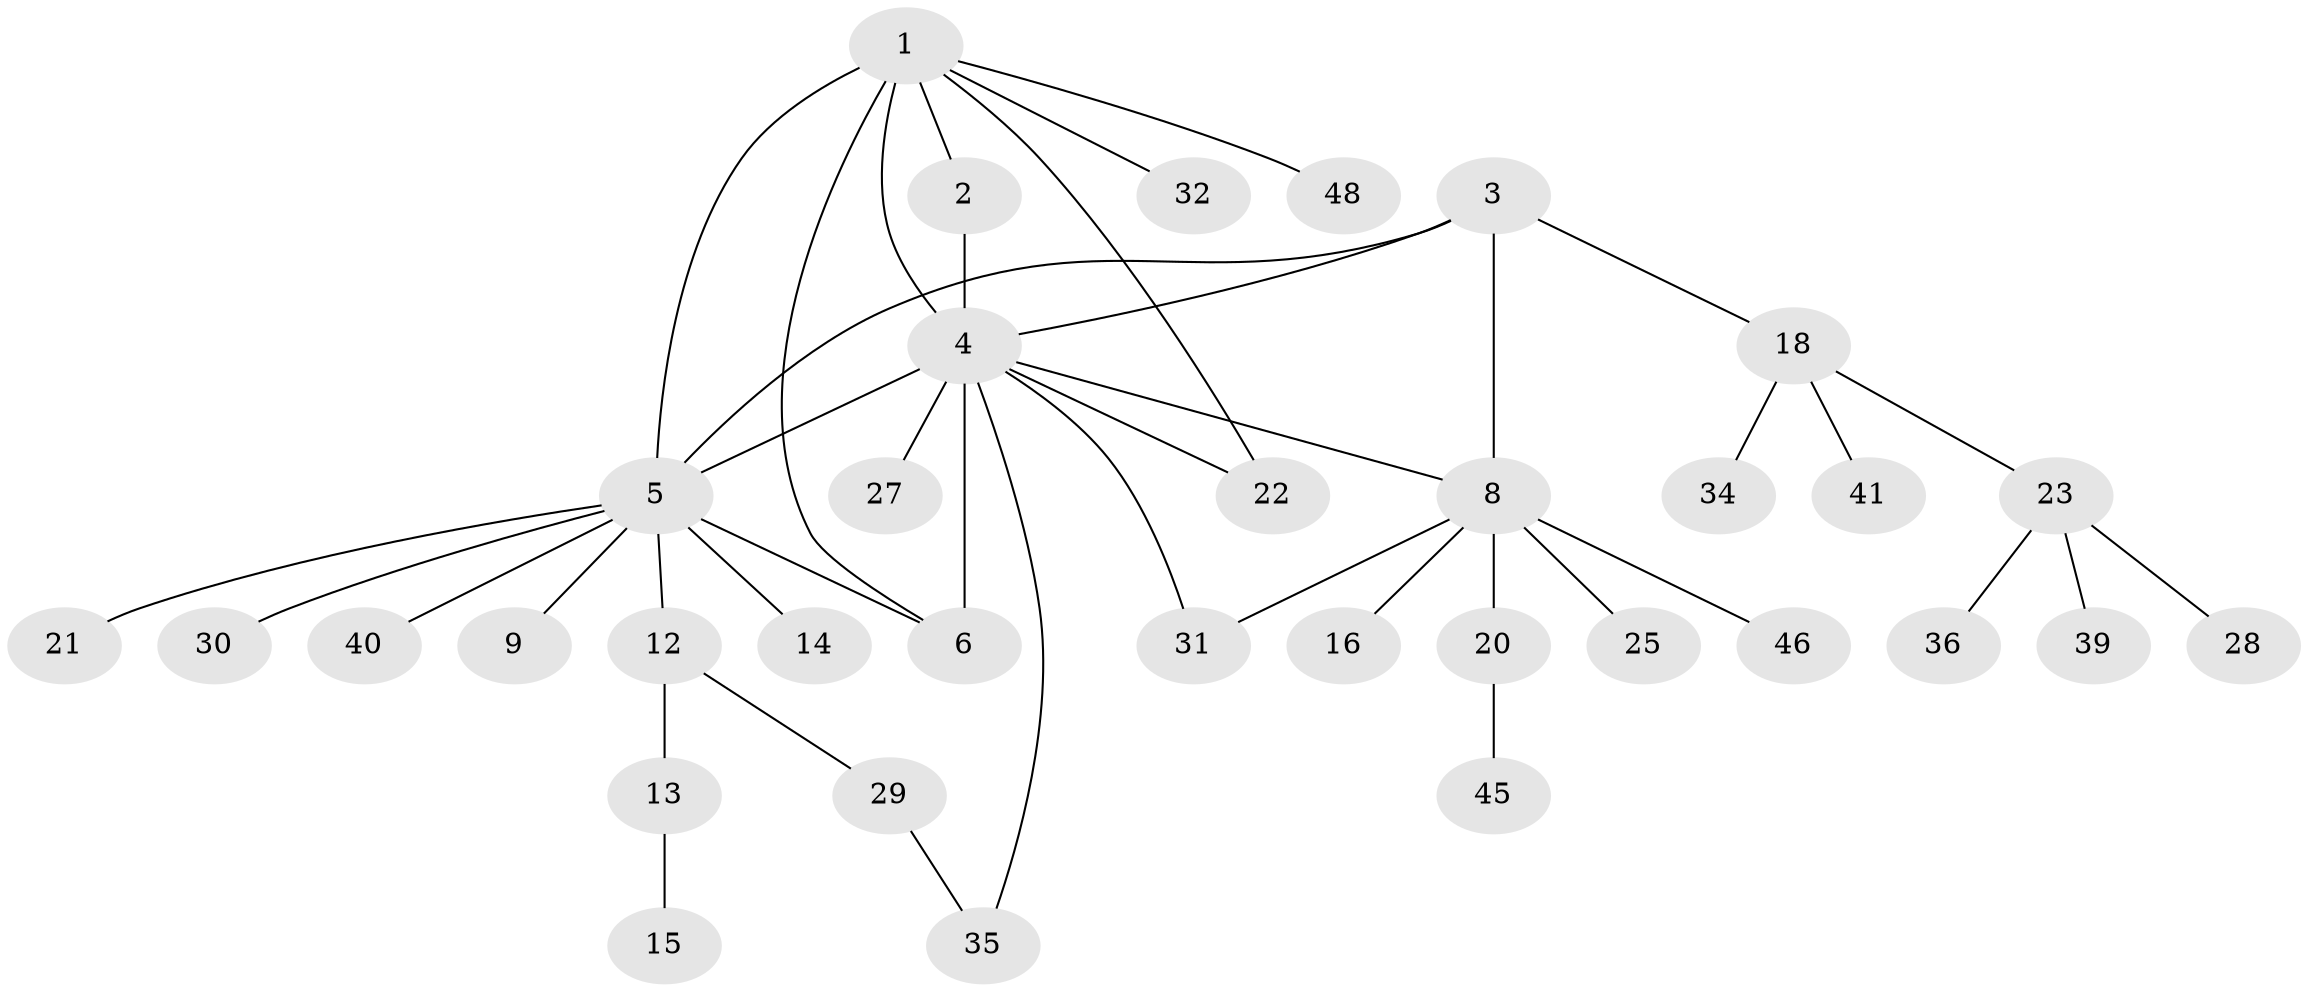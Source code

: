 // Generated by graph-tools (version 1.1) at 2025/52/02/27/25 19:52:22]
// undirected, 34 vertices, 42 edges
graph export_dot {
graph [start="1"]
  node [color=gray90,style=filled];
  1 [super="+26"];
  2;
  3 [super="+11"];
  4 [super="+7"];
  5 [super="+10"];
  6;
  8 [super="+17"];
  9;
  12 [super="+43"];
  13 [super="+24"];
  14 [super="+44"];
  15;
  16;
  18 [super="+19"];
  20 [super="+37"];
  21 [super="+33"];
  22;
  23 [super="+42"];
  25;
  27;
  28 [super="+47"];
  29;
  30;
  31;
  32 [super="+38"];
  34;
  35;
  36;
  39;
  40;
  41;
  45;
  46;
  48;
  1 -- 2;
  1 -- 4;
  1 -- 6 [weight=2];
  1 -- 22;
  1 -- 32;
  1 -- 48;
  1 -- 5;
  2 -- 4;
  3 -- 4;
  3 -- 18;
  3 -- 5;
  3 -- 8;
  4 -- 6;
  4 -- 31;
  4 -- 35;
  4 -- 5 [weight=2];
  4 -- 22;
  4 -- 8;
  4 -- 27;
  5 -- 6;
  5 -- 12;
  5 -- 40 [weight=2];
  5 -- 9;
  5 -- 14;
  5 -- 21;
  5 -- 30;
  8 -- 16;
  8 -- 25;
  8 -- 31;
  8 -- 20;
  8 -- 46;
  12 -- 13;
  12 -- 29;
  13 -- 15;
  18 -- 23;
  18 -- 34;
  18 -- 41;
  20 -- 45;
  23 -- 28;
  23 -- 36;
  23 -- 39;
  29 -- 35;
}
